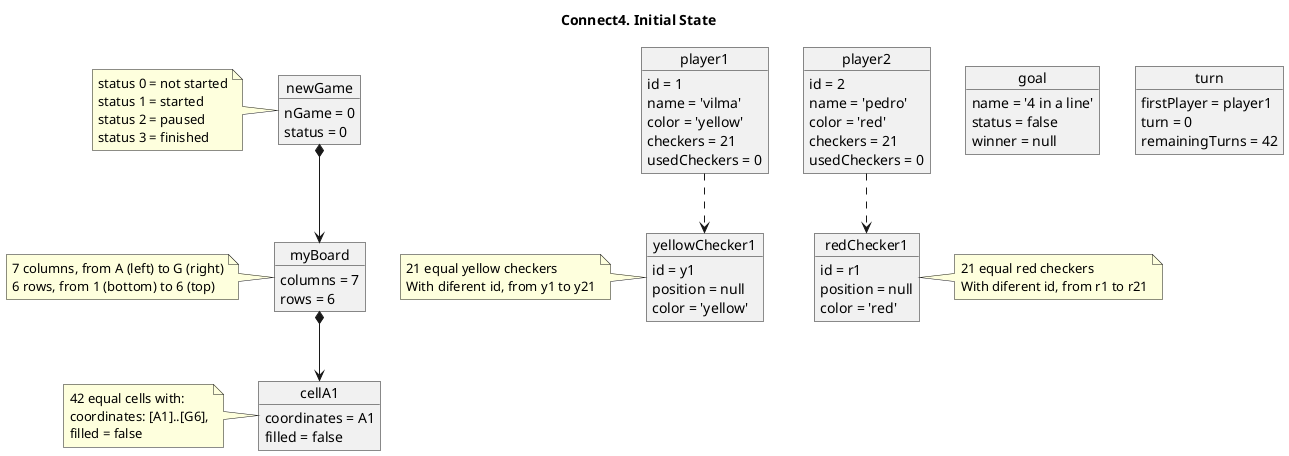 @startuml connect4--initial-state


title Connect4. Initial State

object newGame
note left of newGame
    status 0 = not started
    status 1 = started
    status 2 = paused
    status 3 = finished
end note

object goal
object turn
object myBoard
object cellA1
object player1
object player2
object redChecker1
object yellowChecker1


object newGame {
    nGame = 0
    status = 0
}

object goal {
    name = '4 in a line'
    status = false
    winner = null
}

object turn {
    firstPlayer = player1
    turn = 0
    remainingTurns = 42
}

object myBoard {
    columns = 7
    rows = 6
}

note left of myBoard
    7 columns, from A (left) to G (right)
    6 rows, from 1 (bottom) to 6 (top)
end note

object cellA1 {
    coordinates = A1
    filled = false
}

note left of cellA1
    42 equal cells with:
    coordinates: [A1]..[G6],
    filled = false
end note

object player1 {
    id = 1
    name = 'vilma'
    color = 'yellow'
    checkers = 21
    usedCheckers = 0
}

object player2 {
    id = 2
    name = 'pedro'
    color = 'red'
    checkers = 21
    usedCheckers = 0
}

object yellowChecker1 {
    id = y1
    position = null
    color = 'yellow'
}

note left of yellowChecker1
    21 equal yellow checkers
    With diferent id, from y1 to y21
end note

object redChecker1 {
    id = r1
    position = null
    color = 'red'
}

note right of redChecker1
    21 equal red checkers
    With diferent id, from r1 to r21
end note

newGame *--> myBoard
myBoard *--> cellA1

player1 ..> yellowChecker1
player2 ..> redChecker1


@enduml


' diagram by Oscar Quintero and Borja Coll ;-)